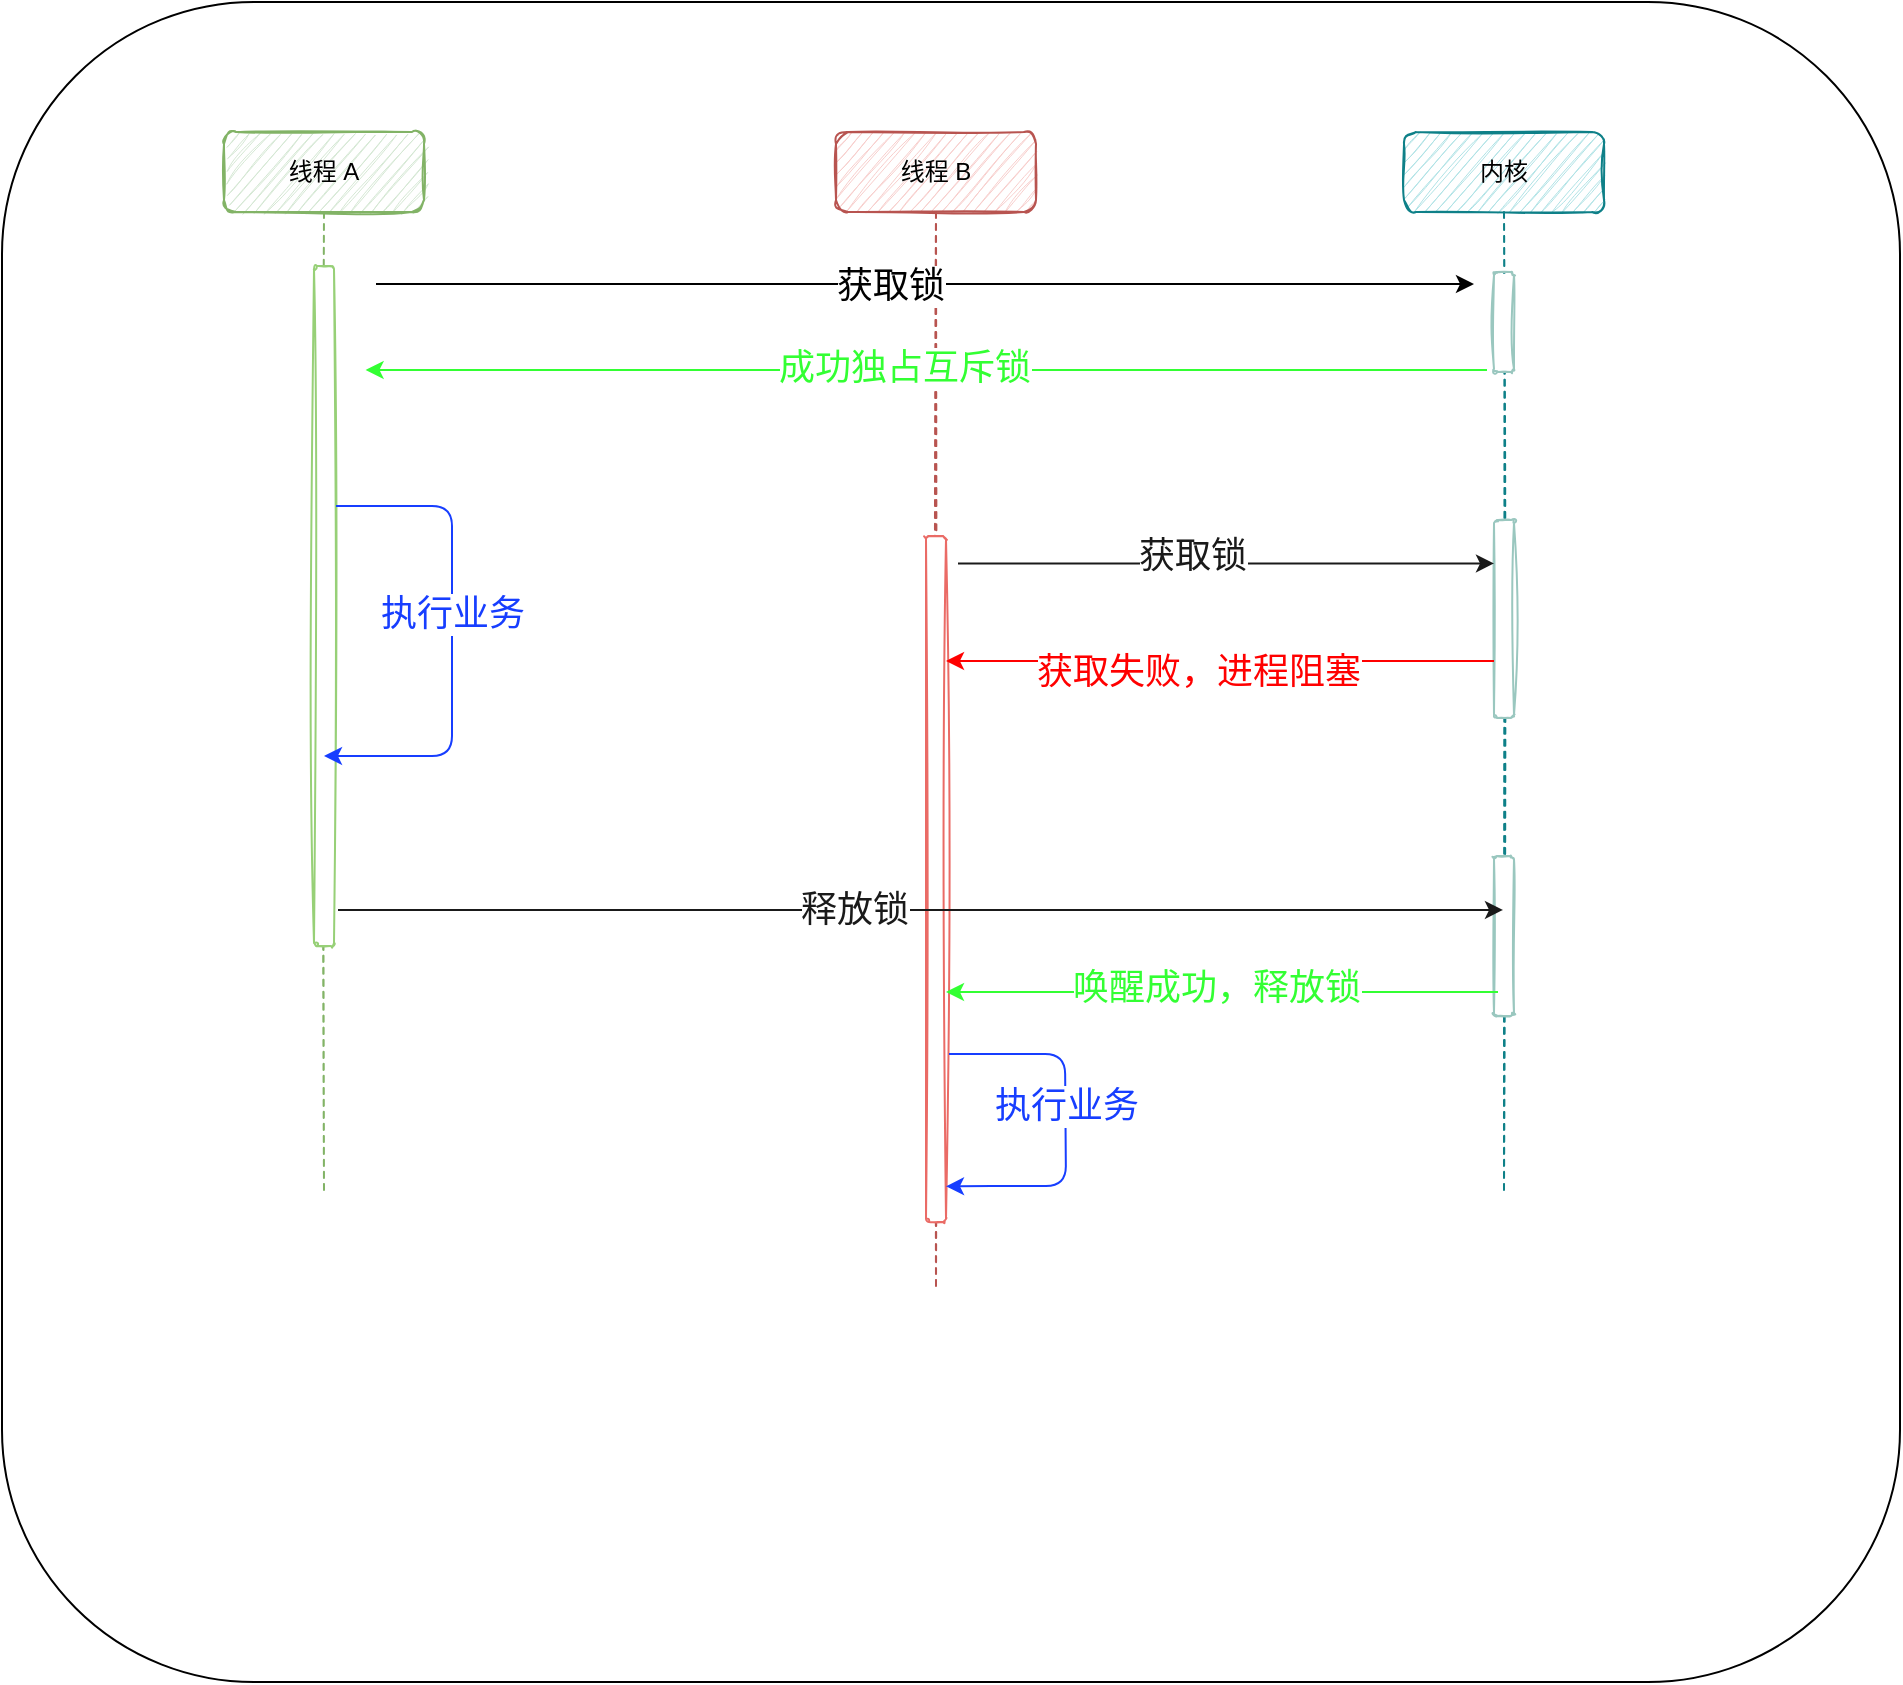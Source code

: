 <mxfile version="14.5.8" type="github">
  <diagram id="46YH004UjZUWHlcn_Ggq" name="第 1 页">
    <mxGraphModel dx="1422" dy="762" grid="0" gridSize="10" guides="1" tooltips="1" connect="1" arrows="1" fold="1" page="1" pageScale="1" pageWidth="2339" pageHeight="3300" math="0" shadow="0">
      <root>
        <mxCell id="0" />
        <mxCell id="1" parent="0" />
        <mxCell id="H20b816xoyMVwdPvUS80-1" value="" style="rounded=1;whiteSpace=wrap;html=1;" vertex="1" parent="1">
          <mxGeometry x="166" y="51" width="949" height="840" as="geometry" />
        </mxCell>
        <mxCell id="H20b816xoyMVwdPvUS80-2" value="线程 A" style="shape=umlLifeline;perimeter=lifelinePerimeter;whiteSpace=wrap;html=1;container=1;collapsible=0;recursiveResize=0;outlineConnect=0;fillColor=#d5e8d4;strokeColor=#82b366;sketch=1;rounded=1;" vertex="1" parent="1">
          <mxGeometry x="277" y="116" width="100" height="529" as="geometry" />
        </mxCell>
        <mxCell id="H20b816xoyMVwdPvUS80-3" value="" style="html=1;points=[];perimeter=orthogonalPerimeter;rounded=1;sketch=1;strokeColor=#97D077;" vertex="1" parent="H20b816xoyMVwdPvUS80-2">
          <mxGeometry x="45" y="67" width="10" height="340" as="geometry" />
        </mxCell>
        <mxCell id="H20b816xoyMVwdPvUS80-4" value="线程 B" style="shape=umlLifeline;perimeter=lifelinePerimeter;whiteSpace=wrap;html=1;container=1;collapsible=0;recursiveResize=0;outlineConnect=0;fillColor=#f8cecc;strokeColor=#b85450;sketch=1;rounded=1;" vertex="1" parent="1">
          <mxGeometry x="583" y="116" width="100" height="577" as="geometry" />
        </mxCell>
        <mxCell id="H20b816xoyMVwdPvUS80-5" value="" style="html=1;points=[];perimeter=orthogonalPerimeter;rounded=1;sketch=1;strokeColor=#EA6B66;" vertex="1" parent="H20b816xoyMVwdPvUS80-4">
          <mxGeometry x="45" y="202" width="10" height="343" as="geometry" />
        </mxCell>
        <mxCell id="H20b816xoyMVwdPvUS80-6" value="内核" style="shape=umlLifeline;perimeter=lifelinePerimeter;whiteSpace=wrap;html=1;container=1;collapsible=0;recursiveResize=0;outlineConnect=0;fillColor=#b0e3e6;strokeColor=#0e8088;sketch=1;rounded=1;" vertex="1" parent="1">
          <mxGeometry x="867" y="116" width="100" height="529" as="geometry" />
        </mxCell>
        <mxCell id="H20b816xoyMVwdPvUS80-7" value="" style="html=1;points=[];perimeter=orthogonalPerimeter;rounded=1;sketch=1;strokeColor=#9AC7BF;" vertex="1" parent="H20b816xoyMVwdPvUS80-6">
          <mxGeometry x="45" y="194" width="10" height="99" as="geometry" />
        </mxCell>
        <mxCell id="H20b816xoyMVwdPvUS80-21" value="" style="html=1;points=[];perimeter=orthogonalPerimeter;rounded=1;sketch=1;strokeColor=#9AC7BF;fontSize=18;fontColor=#FF0000;" vertex="1" parent="H20b816xoyMVwdPvUS80-6">
          <mxGeometry x="45" y="70" width="10" height="50" as="geometry" />
        </mxCell>
        <mxCell id="H20b816xoyMVwdPvUS80-24" value="" style="html=1;points=[];perimeter=orthogonalPerimeter;rounded=1;sketch=1;strokeColor=#9AC7BF;fontSize=18;fontColor=#1A1A1A;" vertex="1" parent="H20b816xoyMVwdPvUS80-6">
          <mxGeometry x="45" y="362" width="10" height="80" as="geometry" />
        </mxCell>
        <mxCell id="H20b816xoyMVwdPvUS80-9" value="" style="endArrow=classic;html=1;" edge="1" parent="1">
          <mxGeometry width="50" height="50" relative="1" as="geometry">
            <mxPoint x="353" y="192" as="sourcePoint" />
            <mxPoint x="902" y="192" as="targetPoint" />
          </mxGeometry>
        </mxCell>
        <mxCell id="H20b816xoyMVwdPvUS80-11" value="获取锁" style="edgeLabel;html=1;align=center;verticalAlign=middle;resizable=0;points=[];fontSize=18;" vertex="1" connectable="0" parent="H20b816xoyMVwdPvUS80-9">
          <mxGeometry x="0.183" y="-2" relative="1" as="geometry">
            <mxPoint x="-67.5" y="-1" as="offset" />
          </mxGeometry>
        </mxCell>
        <mxCell id="H20b816xoyMVwdPvUS80-12" value="" style="endArrow=classic;html=1;fontSize=18;entryX=0.2;entryY=0.219;entryDx=0;entryDy=0;entryPerimeter=0;strokeColor=#33FF33;" edge="1" parent="1">
          <mxGeometry width="50" height="50" relative="1" as="geometry">
            <mxPoint x="908.5" y="234.96" as="sourcePoint" />
            <mxPoint x="347.8" y="234.96" as="targetPoint" />
          </mxGeometry>
        </mxCell>
        <mxCell id="H20b816xoyMVwdPvUS80-13" value="成功独占互斥锁" style="edgeLabel;html=1;align=center;verticalAlign=middle;resizable=0;points=[];fontSize=18;fontColor=#33FF33;" vertex="1" connectable="0" parent="H20b816xoyMVwdPvUS80-12">
          <mxGeometry x="0.386" relative="1" as="geometry">
            <mxPoint x="96.5" y="-0.96" as="offset" />
          </mxGeometry>
        </mxCell>
        <mxCell id="H20b816xoyMVwdPvUS80-14" value="" style="endArrow=classic;html=1;fontSize=18;fontColor=#33FF33;strokeColor=#173EFF;" edge="1" parent="1" target="H20b816xoyMVwdPvUS80-2">
          <mxGeometry width="50" height="50" relative="1" as="geometry">
            <mxPoint x="333" y="303" as="sourcePoint" />
            <mxPoint x="327" y="430" as="targetPoint" />
            <Array as="points">
              <mxPoint x="391" y="303" />
              <mxPoint x="391" y="428" />
              <mxPoint x="364" y="428" />
            </Array>
          </mxGeometry>
        </mxCell>
        <mxCell id="H20b816xoyMVwdPvUS80-15" value="执行业务" style="edgeLabel;html=1;align=center;verticalAlign=middle;resizable=0;points=[];fontSize=18;fontColor=#173EFF;" vertex="1" connectable="0" parent="H20b816xoyMVwdPvUS80-14">
          <mxGeometry x="-0.095" relative="1" as="geometry">
            <mxPoint as="offset" />
          </mxGeometry>
        </mxCell>
        <mxCell id="H20b816xoyMVwdPvUS80-17" value="" style="endArrow=classic;html=1;fontSize=18;fontColor=#173EFF;exitX=1.6;exitY=0.04;exitDx=0;exitDy=0;exitPerimeter=0;strokeColor=#1A1A1A;" edge="1" parent="1" source="H20b816xoyMVwdPvUS80-5" target="H20b816xoyMVwdPvUS80-7">
          <mxGeometry width="50" height="50" relative="1" as="geometry">
            <mxPoint x="695" y="383" as="sourcePoint" />
            <mxPoint x="745" y="333" as="targetPoint" />
            <Array as="points" />
          </mxGeometry>
        </mxCell>
        <mxCell id="H20b816xoyMVwdPvUS80-18" value="获取锁" style="edgeLabel;html=1;align=center;verticalAlign=middle;resizable=0;points=[];fontSize=18;fontColor=#1A1A1A;" vertex="1" connectable="0" parent="H20b816xoyMVwdPvUS80-17">
          <mxGeometry x="-0.13" y="-5" relative="1" as="geometry">
            <mxPoint y="-9.04" as="offset" />
          </mxGeometry>
        </mxCell>
        <mxCell id="H20b816xoyMVwdPvUS80-19" value="" style="endArrow=classic;html=1;fontSize=18;fontColor=#1A1A1A;exitX=0;exitY=0.712;exitDx=0;exitDy=0;exitPerimeter=0;strokeColor=#FF0000;" edge="1" parent="1" source="H20b816xoyMVwdPvUS80-7" target="H20b816xoyMVwdPvUS80-5">
          <mxGeometry width="50" height="50" relative="1" as="geometry">
            <mxPoint x="695" y="383" as="sourcePoint" />
            <mxPoint x="745" y="333" as="targetPoint" />
          </mxGeometry>
        </mxCell>
        <mxCell id="H20b816xoyMVwdPvUS80-20" value="获取失败，进程阻塞" style="edgeLabel;html=1;align=center;verticalAlign=middle;resizable=0;points=[];fontSize=18;fontColor=#FF0000;" vertex="1" connectable="0" parent="H20b816xoyMVwdPvUS80-19">
          <mxGeometry x="0.08" y="5" relative="1" as="geometry">
            <mxPoint as="offset" />
          </mxGeometry>
        </mxCell>
        <mxCell id="H20b816xoyMVwdPvUS80-22" value="" style="endArrow=classic;html=1;fontSize=18;fontColor=#FF0000;exitX=1.2;exitY=0.947;exitDx=0;exitDy=0;exitPerimeter=0;strokeColor=#1A1A1A;" edge="1" parent="1" source="H20b816xoyMVwdPvUS80-3" target="H20b816xoyMVwdPvUS80-6">
          <mxGeometry width="50" height="50" relative="1" as="geometry">
            <mxPoint x="695" y="483" as="sourcePoint" />
            <mxPoint x="745" y="433" as="targetPoint" />
          </mxGeometry>
        </mxCell>
        <mxCell id="H20b816xoyMVwdPvUS80-23" value="释放锁" style="edgeLabel;html=1;align=center;verticalAlign=middle;resizable=0;points=[];fontSize=18;fontColor=#1A1A1A;" vertex="1" connectable="0" parent="H20b816xoyMVwdPvUS80-22">
          <mxGeometry x="-0.32" y="-2" relative="1" as="geometry">
            <mxPoint x="60" y="-1.98" as="offset" />
          </mxGeometry>
        </mxCell>
        <mxCell id="H20b816xoyMVwdPvUS80-26" value="" style="endArrow=classic;html=1;fontSize=18;fontColor=#1A1A1A;exitX=0.2;exitY=0.85;exitDx=0;exitDy=0;exitPerimeter=0;strokeColor=#33FF33;" edge="1" parent="1" source="H20b816xoyMVwdPvUS80-24" target="H20b816xoyMVwdPvUS80-5">
          <mxGeometry width="50" height="50" relative="1" as="geometry">
            <mxPoint x="695" y="683" as="sourcePoint" />
            <mxPoint x="745" y="633" as="targetPoint" />
          </mxGeometry>
        </mxCell>
        <mxCell id="H20b816xoyMVwdPvUS80-27" value="唤醒成功，释放锁" style="edgeLabel;html=1;align=center;verticalAlign=middle;resizable=0;points=[];fontSize=18;fontColor=#33FF33;" vertex="1" connectable="0" parent="H20b816xoyMVwdPvUS80-26">
          <mxGeometry x="0.283" relative="1" as="geometry">
            <mxPoint x="36" y="-2" as="offset" />
          </mxGeometry>
        </mxCell>
        <mxCell id="H20b816xoyMVwdPvUS80-28" value="" style="endArrow=classic;html=1;fontSize=18;fontColor=#33FF33;strokeColor=#173EFF;entryX=1;entryY=0.948;entryDx=0;entryDy=0;entryPerimeter=0;" edge="1" parent="1" target="H20b816xoyMVwdPvUS80-5">
          <mxGeometry width="50" height="50" relative="1" as="geometry">
            <mxPoint x="639.5" y="577" as="sourcePoint" />
            <mxPoint x="633" y="702" as="targetPoint" />
            <Array as="points">
              <mxPoint x="697.5" y="577" />
              <mxPoint x="698" y="643" />
              <mxPoint x="671" y="643" />
            </Array>
          </mxGeometry>
        </mxCell>
        <mxCell id="H20b816xoyMVwdPvUS80-29" value="执行业务" style="edgeLabel;html=1;align=center;verticalAlign=middle;resizable=0;points=[];fontSize=18;fontColor=#173EFF;" vertex="1" connectable="0" parent="H20b816xoyMVwdPvUS80-28">
          <mxGeometry x="-0.095" relative="1" as="geometry">
            <mxPoint as="offset" />
          </mxGeometry>
        </mxCell>
      </root>
    </mxGraphModel>
  </diagram>
</mxfile>

